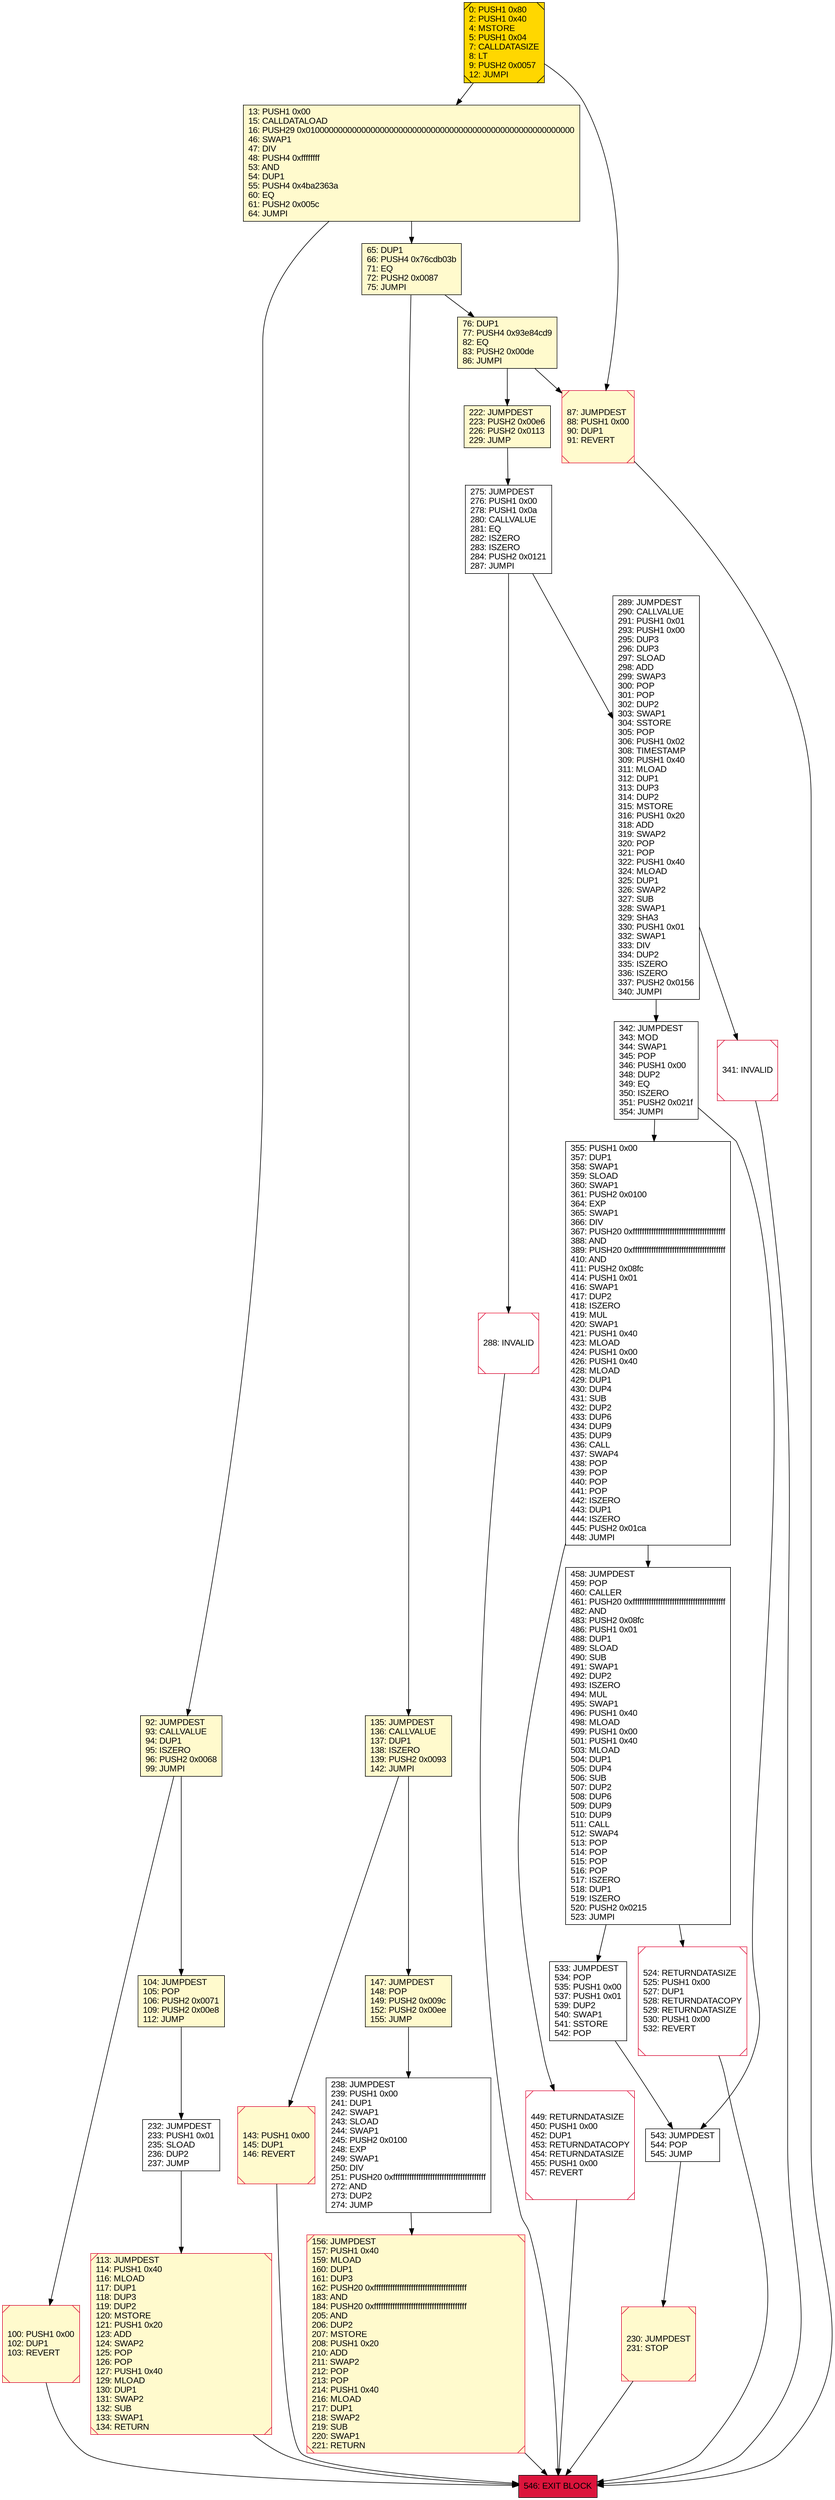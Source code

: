 digraph G {
bgcolor=transparent rankdir=UD;
node [shape=box style=filled color=black fillcolor=white fontname=arial fontcolor=black];
13 [label="13: PUSH1 0x00\l15: CALLDATALOAD\l16: PUSH29 0x0100000000000000000000000000000000000000000000000000000000\l46: SWAP1\l47: DIV\l48: PUSH4 0xffffffff\l53: AND\l54: DUP1\l55: PUSH4 0x4ba2363a\l60: EQ\l61: PUSH2 0x005c\l64: JUMPI\l" fillcolor=lemonchiffon ];
113 [label="113: JUMPDEST\l114: PUSH1 0x40\l116: MLOAD\l117: DUP1\l118: DUP3\l119: DUP2\l120: MSTORE\l121: PUSH1 0x20\l123: ADD\l124: SWAP2\l125: POP\l126: POP\l127: PUSH1 0x40\l129: MLOAD\l130: DUP1\l131: SWAP2\l132: SUB\l133: SWAP1\l134: RETURN\l" fillcolor=lemonchiffon shape=Msquare color=crimson ];
100 [label="100: PUSH1 0x00\l102: DUP1\l103: REVERT\l" fillcolor=lemonchiffon shape=Msquare color=crimson ];
147 [label="147: JUMPDEST\l148: POP\l149: PUSH2 0x009c\l152: PUSH2 0x00ee\l155: JUMP\l" fillcolor=lemonchiffon ];
222 [label="222: JUMPDEST\l223: PUSH2 0x00e6\l226: PUSH2 0x0113\l229: JUMP\l" fillcolor=lemonchiffon ];
156 [label="156: JUMPDEST\l157: PUSH1 0x40\l159: MLOAD\l160: DUP1\l161: DUP3\l162: PUSH20 0xffffffffffffffffffffffffffffffffffffffff\l183: AND\l184: PUSH20 0xffffffffffffffffffffffffffffffffffffffff\l205: AND\l206: DUP2\l207: MSTORE\l208: PUSH1 0x20\l210: ADD\l211: SWAP2\l212: POP\l213: POP\l214: PUSH1 0x40\l216: MLOAD\l217: DUP1\l218: SWAP2\l219: SUB\l220: SWAP1\l221: RETURN\l" fillcolor=lemonchiffon shape=Msquare color=crimson ];
87 [label="87: JUMPDEST\l88: PUSH1 0x00\l90: DUP1\l91: REVERT\l" fillcolor=lemonchiffon shape=Msquare color=crimson ];
289 [label="289: JUMPDEST\l290: CALLVALUE\l291: PUSH1 0x01\l293: PUSH1 0x00\l295: DUP3\l296: DUP3\l297: SLOAD\l298: ADD\l299: SWAP3\l300: POP\l301: POP\l302: DUP2\l303: SWAP1\l304: SSTORE\l305: POP\l306: PUSH1 0x02\l308: TIMESTAMP\l309: PUSH1 0x40\l311: MLOAD\l312: DUP1\l313: DUP3\l314: DUP2\l315: MSTORE\l316: PUSH1 0x20\l318: ADD\l319: SWAP2\l320: POP\l321: POP\l322: PUSH1 0x40\l324: MLOAD\l325: DUP1\l326: SWAP2\l327: SUB\l328: SWAP1\l329: SHA3\l330: PUSH1 0x01\l332: SWAP1\l333: DIV\l334: DUP2\l335: ISZERO\l336: ISZERO\l337: PUSH2 0x0156\l340: JUMPI\l" ];
524 [label="524: RETURNDATASIZE\l525: PUSH1 0x00\l527: DUP1\l528: RETURNDATACOPY\l529: RETURNDATASIZE\l530: PUSH1 0x00\l532: REVERT\l" shape=Msquare color=crimson ];
238 [label="238: JUMPDEST\l239: PUSH1 0x00\l241: DUP1\l242: SWAP1\l243: SLOAD\l244: SWAP1\l245: PUSH2 0x0100\l248: EXP\l249: SWAP1\l250: DIV\l251: PUSH20 0xffffffffffffffffffffffffffffffffffffffff\l272: AND\l273: DUP2\l274: JUMP\l" ];
533 [label="533: JUMPDEST\l534: POP\l535: PUSH1 0x00\l537: PUSH1 0x01\l539: DUP2\l540: SWAP1\l541: SSTORE\l542: POP\l" ];
92 [label="92: JUMPDEST\l93: CALLVALUE\l94: DUP1\l95: ISZERO\l96: PUSH2 0x0068\l99: JUMPI\l" fillcolor=lemonchiffon ];
449 [label="449: RETURNDATASIZE\l450: PUSH1 0x00\l452: DUP1\l453: RETURNDATACOPY\l454: RETURNDATASIZE\l455: PUSH1 0x00\l457: REVERT\l" shape=Msquare color=crimson ];
355 [label="355: PUSH1 0x00\l357: DUP1\l358: SWAP1\l359: SLOAD\l360: SWAP1\l361: PUSH2 0x0100\l364: EXP\l365: SWAP1\l366: DIV\l367: PUSH20 0xffffffffffffffffffffffffffffffffffffffff\l388: AND\l389: PUSH20 0xffffffffffffffffffffffffffffffffffffffff\l410: AND\l411: PUSH2 0x08fc\l414: PUSH1 0x01\l416: SWAP1\l417: DUP2\l418: ISZERO\l419: MUL\l420: SWAP1\l421: PUSH1 0x40\l423: MLOAD\l424: PUSH1 0x00\l426: PUSH1 0x40\l428: MLOAD\l429: DUP1\l430: DUP4\l431: SUB\l432: DUP2\l433: DUP6\l434: DUP9\l435: DUP9\l436: CALL\l437: SWAP4\l438: POP\l439: POP\l440: POP\l441: POP\l442: ISZERO\l443: DUP1\l444: ISZERO\l445: PUSH2 0x01ca\l448: JUMPI\l" ];
288 [label="288: INVALID\l" shape=Msquare color=crimson ];
546 [label="546: EXIT BLOCK\l" fillcolor=crimson ];
76 [label="76: DUP1\l77: PUSH4 0x93e84cd9\l82: EQ\l83: PUSH2 0x00de\l86: JUMPI\l" fillcolor=lemonchiffon ];
104 [label="104: JUMPDEST\l105: POP\l106: PUSH2 0x0071\l109: PUSH2 0x00e8\l112: JUMP\l" fillcolor=lemonchiffon ];
341 [label="341: INVALID\l" shape=Msquare color=crimson ];
135 [label="135: JUMPDEST\l136: CALLVALUE\l137: DUP1\l138: ISZERO\l139: PUSH2 0x0093\l142: JUMPI\l" fillcolor=lemonchiffon ];
458 [label="458: JUMPDEST\l459: POP\l460: CALLER\l461: PUSH20 0xffffffffffffffffffffffffffffffffffffffff\l482: AND\l483: PUSH2 0x08fc\l486: PUSH1 0x01\l488: DUP1\l489: SLOAD\l490: SUB\l491: SWAP1\l492: DUP2\l493: ISZERO\l494: MUL\l495: SWAP1\l496: PUSH1 0x40\l498: MLOAD\l499: PUSH1 0x00\l501: PUSH1 0x40\l503: MLOAD\l504: DUP1\l505: DUP4\l506: SUB\l507: DUP2\l508: DUP6\l509: DUP9\l510: DUP9\l511: CALL\l512: SWAP4\l513: POP\l514: POP\l515: POP\l516: POP\l517: ISZERO\l518: DUP1\l519: ISZERO\l520: PUSH2 0x0215\l523: JUMPI\l" ];
143 [label="143: PUSH1 0x00\l145: DUP1\l146: REVERT\l" fillcolor=lemonchiffon shape=Msquare color=crimson ];
230 [label="230: JUMPDEST\l231: STOP\l" fillcolor=lemonchiffon shape=Msquare color=crimson ];
65 [label="65: DUP1\l66: PUSH4 0x76cdb03b\l71: EQ\l72: PUSH2 0x0087\l75: JUMPI\l" fillcolor=lemonchiffon ];
543 [label="543: JUMPDEST\l544: POP\l545: JUMP\l" ];
275 [label="275: JUMPDEST\l276: PUSH1 0x00\l278: PUSH1 0x0a\l280: CALLVALUE\l281: EQ\l282: ISZERO\l283: ISZERO\l284: PUSH2 0x0121\l287: JUMPI\l" ];
0 [label="0: PUSH1 0x80\l2: PUSH1 0x40\l4: MSTORE\l5: PUSH1 0x04\l7: CALLDATASIZE\l8: LT\l9: PUSH2 0x0057\l12: JUMPI\l" fillcolor=lemonchiffon shape=Msquare fillcolor=gold ];
232 [label="232: JUMPDEST\l233: PUSH1 0x01\l235: SLOAD\l236: DUP2\l237: JUMP\l" ];
342 [label="342: JUMPDEST\l343: MOD\l344: SWAP1\l345: POP\l346: PUSH1 0x00\l348: DUP2\l349: EQ\l350: ISZERO\l351: PUSH2 0x021f\l354: JUMPI\l" ];
135 -> 143;
342 -> 543;
355 -> 449;
341 -> 546;
543 -> 230;
143 -> 546;
230 -> 546;
65 -> 76;
104 -> 232;
238 -> 156;
13 -> 92;
92 -> 100;
65 -> 135;
147 -> 238;
113 -> 546;
533 -> 543;
342 -> 355;
275 -> 288;
100 -> 546;
275 -> 289;
76 -> 222;
135 -> 147;
156 -> 546;
289 -> 342;
0 -> 87;
87 -> 546;
355 -> 458;
92 -> 104;
76 -> 87;
458 -> 533;
524 -> 546;
13 -> 65;
222 -> 275;
289 -> 341;
449 -> 546;
458 -> 524;
232 -> 113;
288 -> 546;
0 -> 13;
}